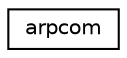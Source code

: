 digraph "Graphical Class Hierarchy"
{
 // LATEX_PDF_SIZE
  edge [fontname="Helvetica",fontsize="10",labelfontname="Helvetica",labelfontsize="10"];
  node [fontname="Helvetica",fontsize="10",shape=record];
  rankdir="LR";
  Node0 [label="arpcom",height=0.2,width=0.4,color="black", fillcolor="white", style="filled",URL="$structarpcom.html",tooltip=" "];
}
